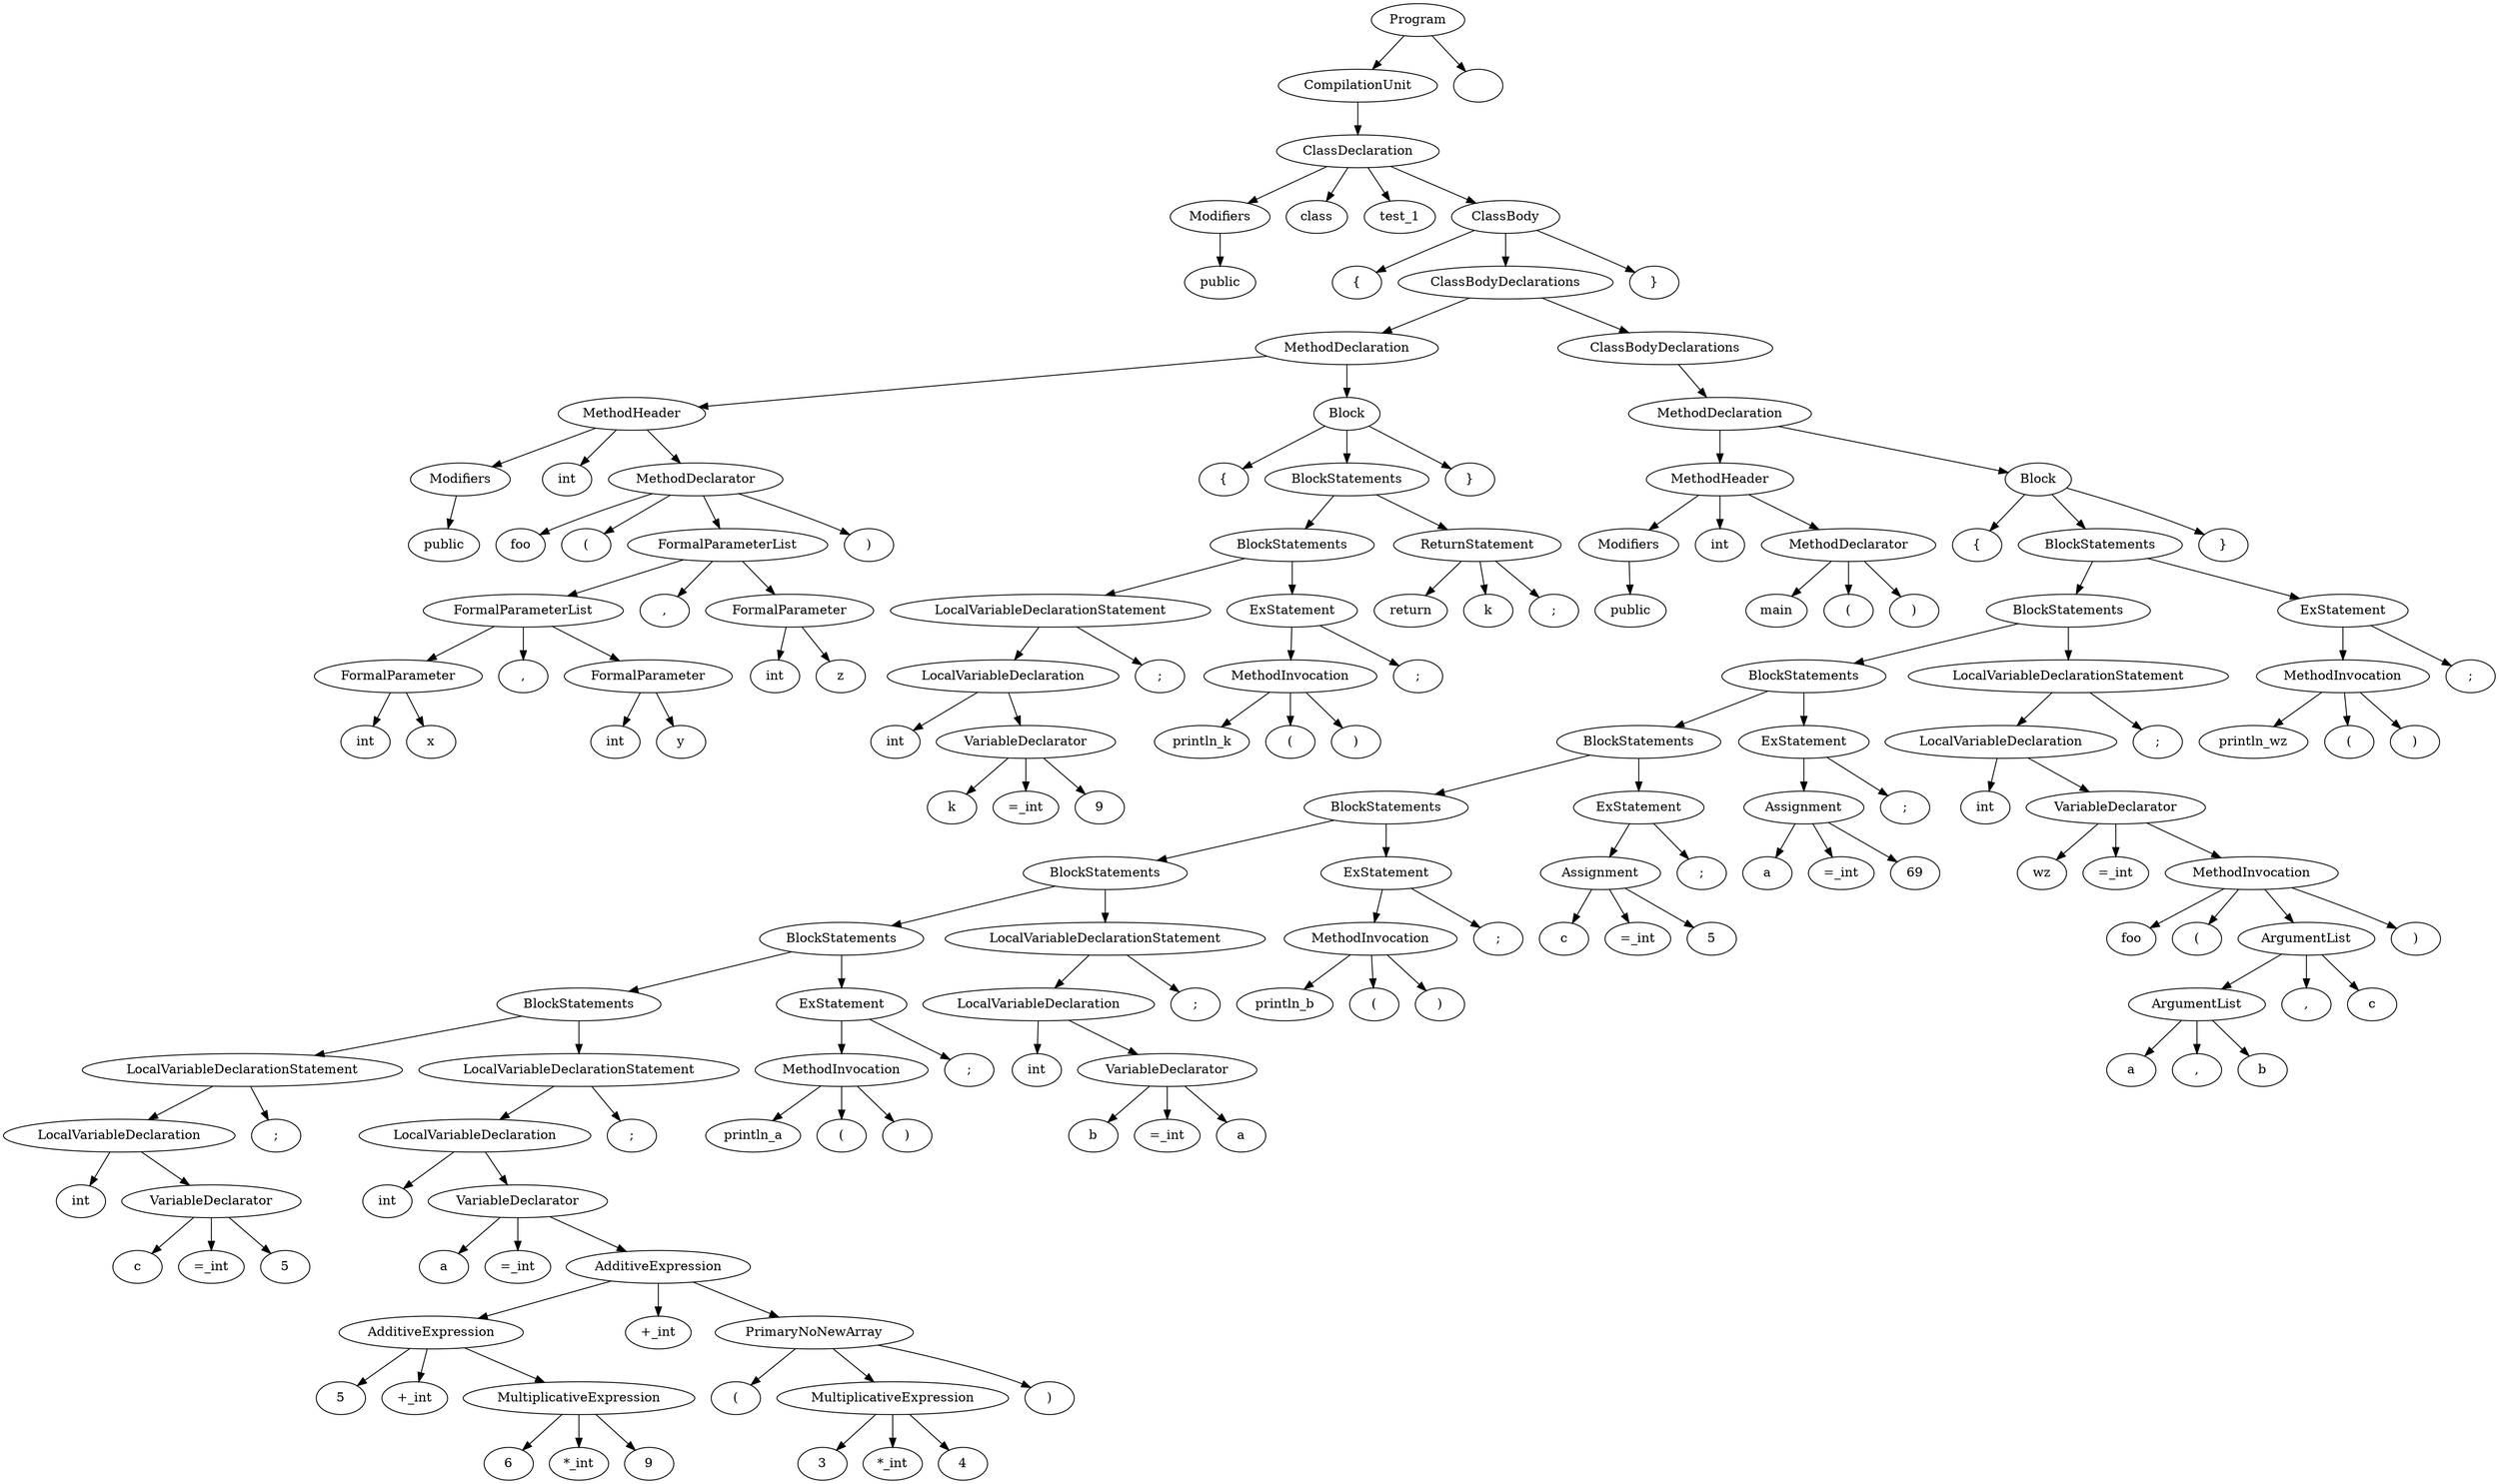 digraph G {
n1 [label="public"]
n2 [label="Modifiers"]
n2->n1;
n3 [label="class"]
n4 [label="test_1"]
n5 [label="{"]
n6 [label="public"]
n7 [label="Modifiers"]
n7->n6;
n8 [label="int"]
n9 [label="foo"]
n10 [label="("]
n11 [label="int"]
n12 [label="x"]
n13 [label="FormalParameter"]
n13->n12;
n13->n11;
n14 [label=","]
n15 [label="int"]
n16 [label="y"]
n17 [label="FormalParameter"]
n17->n16;
n17->n15;
n18 [label="FormalParameterList"]
n18->n17;
n18->n14;
n18->n13;
n19 [label=","]
n20 [label="int"]
n21 [label="z"]
n22 [label="FormalParameter"]
n22->n21;
n22->n20;
n23 [label="FormalParameterList"]
n23->n22;
n23->n19;
n23->n18;
n24 [label=")"]
n25 [label="MethodDeclarator"]
n25->n24;
n25->n23;
n25->n10;
n25->n9;
n26 [label="MethodHeader"]
n26->n25;
n26->n8;
n26->n7;
n27 [label="{"]
n28 [label="int"]
n29 [label="k"]
n30 [label="=_int"]
n31 [label="9"]
n32 [label="VariableDeclarator"]
n32->n31;
n32->n30;
n32->n29;
n33 [label="LocalVariableDeclaration"]
n33->n32;
n33->n28;
n34 [label=";"]
n35 [label="LocalVariableDeclarationStatement"]
n35->n34;
n35->n33;
n36 [label="println_k"]
n37 [label="("]
n38 [label=")"]
n39 [label="MethodInvocation"]
n39->n38;
n39->n37;
n39->n36;
n40 [label=";"]
n41 [label="ExStatement"]
n41->n40;
n41->n39;
n42 [label="BlockStatements"]
n42->n41;
n42->n35;
n43 [label="return"]
n44 [label="k"]
n45 [label=";"]
n46 [label="ReturnStatement"]
n46->n45;
n46->n44;
n46->n43;
n47 [label="BlockStatements"]
n47->n46;
n47->n42;
n48 [label="}"]
n49 [label="Block"]
n49->n48;
n49->n47;
n49->n27;
n50 [label="MethodDeclaration"]
n50->n49;
n50->n26;
n51 [label="public"]
n52 [label="Modifiers"]
n52->n51;
n53 [label="int"]
n54 [label="main"]
n55 [label="("]
n56 [label=")"]
n57 [label="MethodDeclarator"]
n57->n56;
n57->n55;
n57->n54;
n58 [label="MethodHeader"]
n58->n57;
n58->n53;
n58->n52;
n59 [label="{"]
n60 [label="int"]
n61 [label="c"]
n62 [label="=_int"]
n63 [label="5"]
n64 [label="VariableDeclarator"]
n64->n63;
n64->n62;
n64->n61;
n65 [label="LocalVariableDeclaration"]
n65->n64;
n65->n60;
n66 [label=";"]
n67 [label="LocalVariableDeclarationStatement"]
n67->n66;
n67->n65;
n68 [label="int"]
n69 [label="a"]
n70 [label="=_int"]
n71 [label="5"]
n72 [label="+_int"]
n73 [label="6"]
n74 [label="*_int"]
n75 [label="9"]
n76 [label="MultiplicativeExpression"]
n76->n75;
n76->n74;
n76->n73;
n77 [label="AdditiveExpression"]
n77->n76;
n77->n72;
n77->n71;
n78 [label="+_int"]
n79 [label="("]
n80 [label="3"]
n81 [label="*_int"]
n82 [label="4"]
n83 [label="MultiplicativeExpression"]
n83->n82;
n83->n81;
n83->n80;
n84 [label=")"]
n85 [label="PrimaryNoNewArray"]
n85->n84;
n85->n83;
n85->n79;
n86 [label="AdditiveExpression"]
n86->n85;
n86->n78;
n86->n77;
n87 [label="VariableDeclarator"]
n87->n86;
n87->n70;
n87->n69;
n88 [label="LocalVariableDeclaration"]
n88->n87;
n88->n68;
n89 [label=";"]
n90 [label="LocalVariableDeclarationStatement"]
n90->n89;
n90->n88;
n91 [label="BlockStatements"]
n91->n90;
n91->n67;
n92 [label="println_a"]
n93 [label="("]
n94 [label=")"]
n95 [label="MethodInvocation"]
n95->n94;
n95->n93;
n95->n92;
n96 [label=";"]
n97 [label="ExStatement"]
n97->n96;
n97->n95;
n98 [label="BlockStatements"]
n98->n97;
n98->n91;
n99 [label="int"]
n100 [label="b"]
n101 [label="=_int"]
n102 [label="a"]
n103 [label="VariableDeclarator"]
n103->n102;
n103->n101;
n103->n100;
n104 [label="LocalVariableDeclaration"]
n104->n103;
n104->n99;
n105 [label=";"]
n106 [label="LocalVariableDeclarationStatement"]
n106->n105;
n106->n104;
n107 [label="BlockStatements"]
n107->n106;
n107->n98;
n108 [label="println_b"]
n109 [label="("]
n110 [label=")"]
n111 [label="MethodInvocation"]
n111->n110;
n111->n109;
n111->n108;
n112 [label=";"]
n113 [label="ExStatement"]
n113->n112;
n113->n111;
n114 [label="BlockStatements"]
n114->n113;
n114->n107;
n115 [label="c"]
n116 [label="=_int"]
n117 [label="5"]
n118 [label="Assignment"]
n118->n117;
n118->n116;
n118->n115;
n119 [label=";"]
n120 [label="ExStatement"]
n120->n119;
n120->n118;
n121 [label="BlockStatements"]
n121->n120;
n121->n114;
n122 [label="a"]
n123 [label="=_int"]
n124 [label="69"]
n125 [label="Assignment"]
n125->n124;
n125->n123;
n125->n122;
n126 [label=";"]
n127 [label="ExStatement"]
n127->n126;
n127->n125;
n128 [label="BlockStatements"]
n128->n127;
n128->n121;
n129 [label="int"]
n130 [label="wz"]
n131 [label="=_int"]
n132 [label="foo"]
n133 [label="("]
n134 [label="a"]
n135 [label=","]
n136 [label="b"]
n137 [label="ArgumentList"]
n137->n136;
n137->n135;
n137->n134;
n138 [label=","]
n139 [label="c"]
n140 [label="ArgumentList"]
n140->n139;
n140->n138;
n140->n137;
n141 [label=")"]
n142 [label="MethodInvocation"]
n142->n141;
n142->n140;
n142->n133;
n142->n132;
n143 [label="VariableDeclarator"]
n143->n142;
n143->n131;
n143->n130;
n144 [label="LocalVariableDeclaration"]
n144->n143;
n144->n129;
n145 [label=";"]
n146 [label="LocalVariableDeclarationStatement"]
n146->n145;
n146->n144;
n147 [label="BlockStatements"]
n147->n146;
n147->n128;
n148 [label="println_wz"]
n149 [label="("]
n150 [label=")"]
n151 [label="MethodInvocation"]
n151->n150;
n151->n149;
n151->n148;
n152 [label=";"]
n153 [label="ExStatement"]
n153->n152;
n153->n151;
n154 [label="BlockStatements"]
n154->n153;
n154->n147;
n155 [label="}"]
n156 [label="Block"]
n156->n155;
n156->n154;
n156->n59;
n157 [label="MethodDeclaration"]
n157->n156;
n157->n58;
n158 [label="ClassBodyDeclarations"]
n158->n157;
n159 [label="ClassBodyDeclarations"]
n159->n158;
n159->n50;
n160 [label="}"]
n161 [label="ClassBody"]
n161->n160;
n161->n159;
n161->n5;
n162 [label="ClassDeclaration"]
n162->n161;
n162->n4;
n162->n3;
n162->n2;
n163 [label="CompilationUnit"]
n163->n162;
n164 [label="Program"]
n164->n165;
n164->n163;
n165 [label=""]
}
